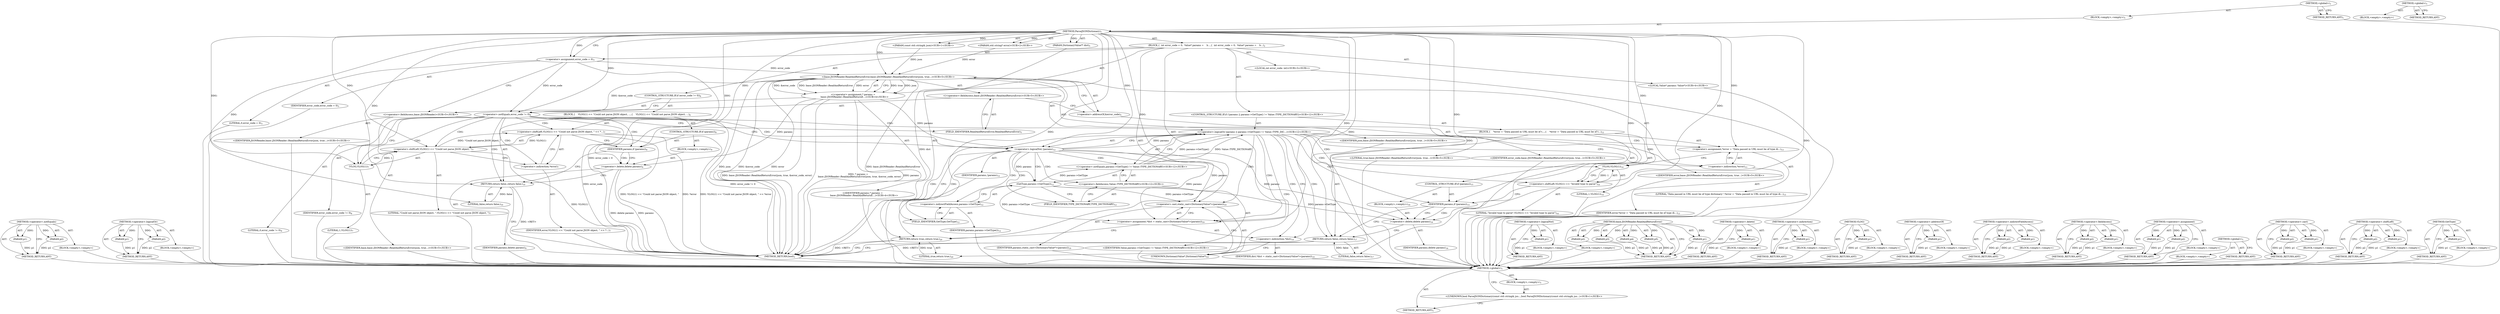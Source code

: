 digraph "&lt;global&gt;" {
vulnerable_143 [label=<(METHOD,&lt;operator&gt;.notEquals)>];
vulnerable_144 [label=<(PARAM,p1)>];
vulnerable_145 [label=<(PARAM,p2)>];
vulnerable_146 [label=<(BLOCK,&lt;empty&gt;,&lt;empty&gt;)>];
vulnerable_147 [label=<(METHOD_RETURN,ANY)>];
vulnerable_165 [label=<(METHOD,&lt;operator&gt;.logicalOr)>];
vulnerable_166 [label=<(PARAM,p1)>];
vulnerable_167 [label=<(PARAM,p2)>];
vulnerable_168 [label=<(BLOCK,&lt;empty&gt;,&lt;empty&gt;)>];
vulnerable_169 [label=<(METHOD_RETURN,ANY)>];
vulnerable_6 [label=<(METHOD,&lt;global&gt;)<SUB>1</SUB>>];
vulnerable_7 [label=<(BLOCK,&lt;empty&gt;,&lt;empty&gt;)<SUB>1</SUB>>];
vulnerable_8 [label=<(METHOD,ParseJSONDictionary)<SUB>1</SUB>>];
vulnerable_9 [label="<(PARAM,const std::string&amp; json)<SUB>1</SUB>>"];
vulnerable_10 [label=<(PARAM,DictionaryValue** dict)<SUB>1</SUB>>];
vulnerable_11 [label="<(PARAM,std::string* error)<SUB>2</SUB>>"];
vulnerable_12 [label=<(BLOCK,{
  int error_code = 0;
  Value* params =
    b...,{
  int error_code = 0;
  Value* params =
    b...)<SUB>2</SUB>>];
vulnerable_13 [label="<(LOCAL,int error_code: int)<SUB>3</SUB>>"];
vulnerable_14 [label=<(&lt;operator&gt;.assignment,error_code = 0)<SUB>3</SUB>>];
vulnerable_15 [label=<(IDENTIFIER,error_code,error_code = 0)<SUB>3</SUB>>];
vulnerable_16 [label=<(LITERAL,0,error_code = 0)<SUB>3</SUB>>];
vulnerable_17 [label="<(LOCAL,Value* params: Value*)<SUB>4</SUB>>"];
vulnerable_18 [label="<(&lt;operator&gt;.assignment,* params =
    base::JSONReader::ReadAndReturnE...)<SUB>4</SUB>>"];
vulnerable_19 [label="<(IDENTIFIER,params,* params =
    base::JSONReader::ReadAndReturnE...)<SUB>4</SUB>>"];
vulnerable_20 [label="<(base.JSONReader.ReadAndReturnError,base::JSONReader::ReadAndReturnError(json, true...)<SUB>5</SUB>>"];
vulnerable_21 [label="<(&lt;operator&gt;.fieldAccess,base::JSONReader::ReadAndReturnError)<SUB>5</SUB>>"];
vulnerable_22 [label="<(&lt;operator&gt;.fieldAccess,base::JSONReader)<SUB>5</SUB>>"];
vulnerable_23 [label="<(IDENTIFIER,base,base::JSONReader::ReadAndReturnError(json, true...)<SUB>5</SUB>>"];
vulnerable_24 [label="<(IDENTIFIER,JSONReader,base::JSONReader::ReadAndReturnError(json, true...)<SUB>5</SUB>>"];
vulnerable_25 [label=<(FIELD_IDENTIFIER,ReadAndReturnError,ReadAndReturnError)<SUB>5</SUB>>];
vulnerable_26 [label="<(IDENTIFIER,json,base::JSONReader::ReadAndReturnError(json, true...)<SUB>5</SUB>>"];
vulnerable_27 [label="<(LITERAL,true,base::JSONReader::ReadAndReturnError(json, true...)<SUB>5</SUB>>"];
vulnerable_28 [label=<(&lt;operator&gt;.addressOf,&amp;error_code)<SUB>5</SUB>>];
vulnerable_29 [label="<(IDENTIFIER,error_code,base::JSONReader::ReadAndReturnError(json, true...)<SUB>5</SUB>>"];
vulnerable_30 [label="<(IDENTIFIER,error,base::JSONReader::ReadAndReturnError(json, true...)<SUB>5</SUB>>"];
vulnerable_31 [label=<(CONTROL_STRUCTURE,IF,if (error_code != 0))<SUB>6</SUB>>];
vulnerable_32 [label=<(&lt;operator&gt;.notEquals,error_code != 0)<SUB>6</SUB>>];
vulnerable_33 [label=<(IDENTIFIER,error_code,error_code != 0)<SUB>6</SUB>>];
vulnerable_34 [label=<(LITERAL,0,error_code != 0)<SUB>6</SUB>>];
vulnerable_35 [label=<(BLOCK,{
    VLOG(1) &lt;&lt; &quot;Could not parse JSON object, ...,{
    VLOG(1) &lt;&lt; &quot;Could not parse JSON object, ...)<SUB>6</SUB>>];
vulnerable_36 [label=<(&lt;operator&gt;.shiftLeft,VLOG(1) &lt;&lt; &quot;Could not parse JSON object, &quot; &lt;&lt; *...)<SUB>7</SUB>>];
vulnerable_37 [label=<(&lt;operator&gt;.shiftLeft,VLOG(1) &lt;&lt; &quot;Could not parse JSON object, &quot;)<SUB>7</SUB>>];
vulnerable_38 [label=<(VLOG,VLOG(1))<SUB>7</SUB>>];
vulnerable_39 [label=<(LITERAL,1,VLOG(1))<SUB>7</SUB>>];
vulnerable_40 [label=<(LITERAL,&quot;Could not parse JSON object, &quot;,VLOG(1) &lt;&lt; &quot;Could not parse JSON object, &quot;)<SUB>7</SUB>>];
vulnerable_41 [label=<(&lt;operator&gt;.indirection,*error)<SUB>7</SUB>>];
vulnerable_42 [label=<(IDENTIFIER,error,VLOG(1) &lt;&lt; &quot;Could not parse JSON object, &quot; &lt;&lt; *...)<SUB>7</SUB>>];
vulnerable_43 [label=<(CONTROL_STRUCTURE,IF,if (params))<SUB>8</SUB>>];
vulnerable_44 [label=<(IDENTIFIER,params,if (params))<SUB>8</SUB>>];
vulnerable_45 [label=<(BLOCK,&lt;empty&gt;,&lt;empty&gt;)<SUB>9</SUB>>];
vulnerable_46 [label=<(&lt;operator&gt;.delete,delete params)<SUB>9</SUB>>];
vulnerable_47 [label=<(IDENTIFIER,params,delete params)<SUB>9</SUB>>];
vulnerable_48 [label=<(RETURN,return false;,return false;)<SUB>10</SUB>>];
vulnerable_49 [label=<(LITERAL,false,return false;)<SUB>10</SUB>>];
vulnerable_50 [label="<(CONTROL_STRUCTURE,IF,if (!params || params-&gt;GetType() != Value::TYPE_DICTIONARY))<SUB>12</SUB>>"];
vulnerable_51 [label="<(&lt;operator&gt;.logicalOr,!params || params-&gt;GetType() != Value::TYPE_DIC...)<SUB>12</SUB>>"];
vulnerable_52 [label=<(&lt;operator&gt;.logicalNot,!params)<SUB>12</SUB>>];
vulnerable_53 [label=<(IDENTIFIER,params,!params)<SUB>12</SUB>>];
vulnerable_54 [label="<(&lt;operator&gt;.notEquals,params-&gt;GetType() != Value::TYPE_DICTIONARY)<SUB>12</SUB>>"];
vulnerable_55 [label=<(GetType,params-&gt;GetType())<SUB>12</SUB>>];
vulnerable_56 [label=<(&lt;operator&gt;.indirectFieldAccess,params-&gt;GetType)<SUB>12</SUB>>];
vulnerable_57 [label=<(IDENTIFIER,params,params-&gt;GetType())<SUB>12</SUB>>];
vulnerable_58 [label=<(FIELD_IDENTIFIER,GetType,GetType)<SUB>12</SUB>>];
vulnerable_59 [label="<(&lt;operator&gt;.fieldAccess,Value::TYPE_DICTIONARY)<SUB>12</SUB>>"];
vulnerable_60 [label="<(IDENTIFIER,Value,params-&gt;GetType() != Value::TYPE_DICTIONARY)<SUB>12</SUB>>"];
vulnerable_61 [label=<(FIELD_IDENTIFIER,TYPE_DICTIONARY,TYPE_DICTIONARY)<SUB>12</SUB>>];
vulnerable_62 [label=<(BLOCK,{
    *error = &quot;Data passed in URL must be of t...,{
    *error = &quot;Data passed in URL must be of t...)<SUB>12</SUB>>];
vulnerable_63 [label=<(&lt;operator&gt;.assignment,*error = &quot;Data passed in URL must be of type di...)<SUB>13</SUB>>];
vulnerable_64 [label=<(&lt;operator&gt;.indirection,*error)<SUB>13</SUB>>];
vulnerable_65 [label=<(IDENTIFIER,error,*error = &quot;Data passed in URL must be of type di...)<SUB>13</SUB>>];
vulnerable_66 [label=<(LITERAL,&quot;Data passed in URL must be of type dictionary.&quot;,*error = &quot;Data passed in URL must be of type di...)<SUB>13</SUB>>];
vulnerable_67 [label=<(&lt;operator&gt;.shiftLeft,VLOG(1) &lt;&lt; &quot;Invalid type to parse&quot;)<SUB>14</SUB>>];
vulnerable_68 [label=<(VLOG,VLOG(1))<SUB>14</SUB>>];
vulnerable_69 [label=<(LITERAL,1,VLOG(1))<SUB>14</SUB>>];
vulnerable_70 [label=<(LITERAL,&quot;Invalid type to parse&quot;,VLOG(1) &lt;&lt; &quot;Invalid type to parse&quot;)<SUB>14</SUB>>];
vulnerable_71 [label=<(CONTROL_STRUCTURE,IF,if (params))<SUB>15</SUB>>];
vulnerable_72 [label=<(IDENTIFIER,params,if (params))<SUB>15</SUB>>];
vulnerable_73 [label=<(BLOCK,&lt;empty&gt;,&lt;empty&gt;)<SUB>16</SUB>>];
vulnerable_74 [label=<(&lt;operator&gt;.delete,delete params)<SUB>16</SUB>>];
vulnerable_75 [label=<(IDENTIFIER,params,delete params)<SUB>16</SUB>>];
vulnerable_76 [label=<(RETURN,return false;,return false;)<SUB>17</SUB>>];
vulnerable_77 [label=<(LITERAL,false,return false;)<SUB>17</SUB>>];
vulnerable_78 [label=<(&lt;operator&gt;.assignment,*dict = static_cast&lt;DictionaryValue*&gt;(params))<SUB>19</SUB>>];
vulnerable_79 [label=<(&lt;operator&gt;.indirection,*dict)<SUB>19</SUB>>];
vulnerable_80 [label=<(IDENTIFIER,dict,*dict = static_cast&lt;DictionaryValue*&gt;(params))<SUB>19</SUB>>];
vulnerable_81 [label=<(&lt;operator&gt;.cast,static_cast&lt;DictionaryValue*&gt;(params))<SUB>19</SUB>>];
vulnerable_82 [label=<(UNKNOWN,DictionaryValue*,DictionaryValue*)<SUB>19</SUB>>];
vulnerable_83 [label=<(IDENTIFIER,params,static_cast&lt;DictionaryValue*&gt;(params))<SUB>19</SUB>>];
vulnerable_84 [label=<(RETURN,return true;,return true;)<SUB>20</SUB>>];
vulnerable_85 [label=<(LITERAL,true,return true;)<SUB>20</SUB>>];
vulnerable_86 [label=<(METHOD_RETURN,bool)<SUB>1</SUB>>];
vulnerable_88 [label=<(METHOD_RETURN,ANY)<SUB>1</SUB>>];
vulnerable_170 [label=<(METHOD,&lt;operator&gt;.logicalNot)>];
vulnerable_171 [label=<(PARAM,p1)>];
vulnerable_172 [label=<(BLOCK,&lt;empty&gt;,&lt;empty&gt;)>];
vulnerable_173 [label=<(METHOD_RETURN,ANY)>];
vulnerable_126 [label=<(METHOD,base.JSONReader.ReadAndReturnError)>];
vulnerable_127 [label=<(PARAM,p1)>];
vulnerable_128 [label=<(PARAM,p2)>];
vulnerable_129 [label=<(PARAM,p3)>];
vulnerable_130 [label=<(PARAM,p4)>];
vulnerable_131 [label=<(PARAM,p5)>];
vulnerable_132 [label=<(BLOCK,&lt;empty&gt;,&lt;empty&gt;)>];
vulnerable_133 [label=<(METHOD_RETURN,ANY)>];
vulnerable_161 [label=<(METHOD,&lt;operator&gt;.delete)>];
vulnerable_162 [label=<(PARAM,p1)>];
vulnerable_163 [label=<(BLOCK,&lt;empty&gt;,&lt;empty&gt;)>];
vulnerable_164 [label=<(METHOD_RETURN,ANY)>];
vulnerable_157 [label=<(METHOD,&lt;operator&gt;.indirection)>];
vulnerable_158 [label=<(PARAM,p1)>];
vulnerable_159 [label=<(BLOCK,&lt;empty&gt;,&lt;empty&gt;)>];
vulnerable_160 [label=<(METHOD_RETURN,ANY)>];
vulnerable_153 [label=<(METHOD,VLOG)>];
vulnerable_154 [label=<(PARAM,p1)>];
vulnerable_155 [label=<(BLOCK,&lt;empty&gt;,&lt;empty&gt;)>];
vulnerable_156 [label=<(METHOD_RETURN,ANY)>];
vulnerable_139 [label=<(METHOD,&lt;operator&gt;.addressOf)>];
vulnerable_140 [label=<(PARAM,p1)>];
vulnerable_141 [label=<(BLOCK,&lt;empty&gt;,&lt;empty&gt;)>];
vulnerable_142 [label=<(METHOD_RETURN,ANY)>];
vulnerable_178 [label=<(METHOD,&lt;operator&gt;.indirectFieldAccess)>];
vulnerable_179 [label=<(PARAM,p1)>];
vulnerable_180 [label=<(PARAM,p2)>];
vulnerable_181 [label=<(BLOCK,&lt;empty&gt;,&lt;empty&gt;)>];
vulnerable_182 [label=<(METHOD_RETURN,ANY)>];
vulnerable_134 [label=<(METHOD,&lt;operator&gt;.fieldAccess)>];
vulnerable_135 [label=<(PARAM,p1)>];
vulnerable_136 [label=<(PARAM,p2)>];
vulnerable_137 [label=<(BLOCK,&lt;empty&gt;,&lt;empty&gt;)>];
vulnerable_138 [label=<(METHOD_RETURN,ANY)>];
vulnerable_121 [label=<(METHOD,&lt;operator&gt;.assignment)>];
vulnerable_122 [label=<(PARAM,p1)>];
vulnerable_123 [label=<(PARAM,p2)>];
vulnerable_124 [label=<(BLOCK,&lt;empty&gt;,&lt;empty&gt;)>];
vulnerable_125 [label=<(METHOD_RETURN,ANY)>];
vulnerable_115 [label=<(METHOD,&lt;global&gt;)<SUB>1</SUB>>];
vulnerable_116 [label=<(BLOCK,&lt;empty&gt;,&lt;empty&gt;)>];
vulnerable_117 [label=<(METHOD_RETURN,ANY)>];
vulnerable_183 [label=<(METHOD,&lt;operator&gt;.cast)>];
vulnerable_184 [label=<(PARAM,p1)>];
vulnerable_185 [label=<(PARAM,p2)>];
vulnerable_186 [label=<(BLOCK,&lt;empty&gt;,&lt;empty&gt;)>];
vulnerable_187 [label=<(METHOD_RETURN,ANY)>];
vulnerable_148 [label=<(METHOD,&lt;operator&gt;.shiftLeft)>];
vulnerable_149 [label=<(PARAM,p1)>];
vulnerable_150 [label=<(PARAM,p2)>];
vulnerable_151 [label=<(BLOCK,&lt;empty&gt;,&lt;empty&gt;)>];
vulnerable_152 [label=<(METHOD_RETURN,ANY)>];
vulnerable_174 [label=<(METHOD,GetType)>];
vulnerable_175 [label=<(PARAM,p1)>];
vulnerable_176 [label=<(BLOCK,&lt;empty&gt;,&lt;empty&gt;)>];
vulnerable_177 [label=<(METHOD_RETURN,ANY)>];
fixed_6 [label=<(METHOD,&lt;global&gt;)<SUB>1</SUB>>];
fixed_7 [label=<(BLOCK,&lt;empty&gt;,&lt;empty&gt;)<SUB>1</SUB>>];
fixed_8 [label="<(UNKNOWN,bool ParseJSONDictionary(const std::string&amp; jso...,bool ParseJSONDictionary(const std::string&amp; jso...)<SUB>1</SUB>>"];
fixed_9 [label=<(METHOD_RETURN,ANY)<SUB>1</SUB>>];
fixed_14 [label=<(METHOD,&lt;global&gt;)<SUB>1</SUB>>];
fixed_15 [label=<(BLOCK,&lt;empty&gt;,&lt;empty&gt;)>];
fixed_16 [label=<(METHOD_RETURN,ANY)>];
vulnerable_143 -> vulnerable_144  [key=0, label="AST: "];
vulnerable_143 -> vulnerable_144  [key=1, label="DDG: "];
vulnerable_143 -> vulnerable_146  [key=0, label="AST: "];
vulnerable_143 -> vulnerable_145  [key=0, label="AST: "];
vulnerable_143 -> vulnerable_145  [key=1, label="DDG: "];
vulnerable_143 -> vulnerable_147  [key=0, label="AST: "];
vulnerable_143 -> vulnerable_147  [key=1, label="CFG: "];
vulnerable_144 -> vulnerable_147  [key=0, label="DDG: p1"];
vulnerable_145 -> vulnerable_147  [key=0, label="DDG: p2"];
vulnerable_146 -> fixed_6  [key=0];
vulnerable_147 -> fixed_6  [key=0];
vulnerable_165 -> vulnerable_166  [key=0, label="AST: "];
vulnerable_165 -> vulnerable_166  [key=1, label="DDG: "];
vulnerable_165 -> vulnerable_168  [key=0, label="AST: "];
vulnerable_165 -> vulnerable_167  [key=0, label="AST: "];
vulnerable_165 -> vulnerable_167  [key=1, label="DDG: "];
vulnerable_165 -> vulnerable_169  [key=0, label="AST: "];
vulnerable_165 -> vulnerable_169  [key=1, label="CFG: "];
vulnerable_166 -> vulnerable_169  [key=0, label="DDG: p1"];
vulnerable_167 -> vulnerable_169  [key=0, label="DDG: p2"];
vulnerable_168 -> fixed_6  [key=0];
vulnerable_169 -> fixed_6  [key=0];
vulnerable_6 -> vulnerable_7  [key=0, label="AST: "];
vulnerable_6 -> vulnerable_88  [key=0, label="AST: "];
vulnerable_6 -> vulnerable_88  [key=1, label="CFG: "];
vulnerable_7 -> vulnerable_8  [key=0, label="AST: "];
vulnerable_8 -> vulnerable_9  [key=0, label="AST: "];
vulnerable_8 -> vulnerable_9  [key=1, label="DDG: "];
vulnerable_8 -> vulnerable_10  [key=0, label="AST: "];
vulnerable_8 -> vulnerable_10  [key=1, label="DDG: "];
vulnerable_8 -> vulnerable_11  [key=0, label="AST: "];
vulnerable_8 -> vulnerable_11  [key=1, label="DDG: "];
vulnerable_8 -> vulnerable_12  [key=0, label="AST: "];
vulnerable_8 -> vulnerable_86  [key=0, label="AST: "];
vulnerable_8 -> vulnerable_14  [key=0, label="CFG: "];
vulnerable_8 -> vulnerable_14  [key=1, label="DDG: "];
vulnerable_8 -> vulnerable_78  [key=0, label="DDG: "];
vulnerable_8 -> vulnerable_84  [key=0, label="DDG: "];
vulnerable_8 -> vulnerable_85  [key=0, label="DDG: "];
vulnerable_8 -> vulnerable_20  [key=0, label="DDG: "];
vulnerable_8 -> vulnerable_32  [key=0, label="DDG: "];
vulnerable_8 -> vulnerable_48  [key=0, label="DDG: "];
vulnerable_8 -> vulnerable_63  [key=0, label="DDG: "];
vulnerable_8 -> vulnerable_76  [key=0, label="DDG: "];
vulnerable_8 -> vulnerable_81  [key=0, label="DDG: "];
vulnerable_8 -> vulnerable_44  [key=0, label="DDG: "];
vulnerable_8 -> vulnerable_49  [key=0, label="DDG: "];
vulnerable_8 -> vulnerable_52  [key=0, label="DDG: "];
vulnerable_8 -> vulnerable_67  [key=0, label="DDG: "];
vulnerable_8 -> vulnerable_72  [key=0, label="DDG: "];
vulnerable_8 -> vulnerable_77  [key=0, label="DDG: "];
vulnerable_8 -> vulnerable_37  [key=0, label="DDG: "];
vulnerable_8 -> vulnerable_68  [key=0, label="DDG: "];
vulnerable_8 -> vulnerable_38  [key=0, label="DDG: "];
vulnerable_8 -> vulnerable_46  [key=0, label="DDG: "];
vulnerable_8 -> vulnerable_74  [key=0, label="DDG: "];
vulnerable_9 -> vulnerable_20  [key=0, label="DDG: json"];
vulnerable_10 -> vulnerable_86  [key=0, label="DDG: dict"];
vulnerable_11 -> vulnerable_20  [key=0, label="DDG: error"];
vulnerable_12 -> vulnerable_13  [key=0, label="AST: "];
vulnerable_12 -> vulnerable_14  [key=0, label="AST: "];
vulnerable_12 -> vulnerable_17  [key=0, label="AST: "];
vulnerable_12 -> vulnerable_18  [key=0, label="AST: "];
vulnerable_12 -> vulnerable_31  [key=0, label="AST: "];
vulnerable_12 -> vulnerable_50  [key=0, label="AST: "];
vulnerable_12 -> vulnerable_78  [key=0, label="AST: "];
vulnerable_12 -> vulnerable_84  [key=0, label="AST: "];
vulnerable_13 -> fixed_6  [key=0];
vulnerable_14 -> vulnerable_15  [key=0, label="AST: "];
vulnerable_14 -> vulnerable_16  [key=0, label="AST: "];
vulnerable_14 -> vulnerable_22  [key=0, label="CFG: "];
vulnerable_14 -> vulnerable_86  [key=0, label="DDG: error_code = 0"];
vulnerable_14 -> vulnerable_20  [key=0, label="DDG: error_code"];
vulnerable_14 -> vulnerable_32  [key=0, label="DDG: error_code"];
vulnerable_15 -> fixed_6  [key=0];
vulnerable_16 -> fixed_6  [key=0];
vulnerable_17 -> fixed_6  [key=0];
vulnerable_18 -> vulnerable_19  [key=0, label="AST: "];
vulnerable_18 -> vulnerable_20  [key=0, label="AST: "];
vulnerable_18 -> vulnerable_32  [key=0, label="CFG: "];
vulnerable_18 -> vulnerable_86  [key=0, label="DDG: params"];
vulnerable_18 -> vulnerable_86  [key=1, label="DDG: base::JSONReader::ReadAndReturnError(json, true, &amp;error_code, error)"];
vulnerable_18 -> vulnerable_86  [key=2, label="DDG: * params =
    base::JSONReader::ReadAndReturnError(json, true, &amp;error_code, error)"];
vulnerable_18 -> vulnerable_52  [key=0, label="DDG: params"];
vulnerable_18 -> vulnerable_46  [key=0, label="DDG: params"];
vulnerable_19 -> fixed_6  [key=0];
vulnerable_20 -> vulnerable_21  [key=0, label="AST: "];
vulnerable_20 -> vulnerable_26  [key=0, label="AST: "];
vulnerable_20 -> vulnerable_27  [key=0, label="AST: "];
vulnerable_20 -> vulnerable_28  [key=0, label="AST: "];
vulnerable_20 -> vulnerable_30  [key=0, label="AST: "];
vulnerable_20 -> vulnerable_18  [key=0, label="CFG: "];
vulnerable_20 -> vulnerable_18  [key=1, label="DDG: true"];
vulnerable_20 -> vulnerable_18  [key=2, label="DDG: json"];
vulnerable_20 -> vulnerable_18  [key=3, label="DDG: &amp;error_code"];
vulnerable_20 -> vulnerable_18  [key=4, label="DDG: base::JSONReader::ReadAndReturnError"];
vulnerable_20 -> vulnerable_18  [key=5, label="DDG: error"];
vulnerable_20 -> vulnerable_86  [key=0, label="DDG: base::JSONReader::ReadAndReturnError"];
vulnerable_20 -> vulnerable_86  [key=1, label="DDG: json"];
vulnerable_20 -> vulnerable_86  [key=2, label="DDG: &amp;error_code"];
vulnerable_20 -> vulnerable_86  [key=3, label="DDG: error"];
vulnerable_20 -> vulnerable_32  [key=0, label="DDG: &amp;error_code"];
vulnerable_21 -> vulnerable_22  [key=0, label="AST: "];
vulnerable_21 -> vulnerable_25  [key=0, label="AST: "];
vulnerable_21 -> vulnerable_28  [key=0, label="CFG: "];
vulnerable_22 -> vulnerable_23  [key=0, label="AST: "];
vulnerable_22 -> vulnerable_24  [key=0, label="AST: "];
vulnerable_22 -> vulnerable_25  [key=0, label="CFG: "];
vulnerable_23 -> fixed_6  [key=0];
vulnerable_24 -> fixed_6  [key=0];
vulnerable_25 -> vulnerable_21  [key=0, label="CFG: "];
vulnerable_26 -> fixed_6  [key=0];
vulnerable_27 -> fixed_6  [key=0];
vulnerable_28 -> vulnerable_29  [key=0, label="AST: "];
vulnerable_28 -> vulnerable_20  [key=0, label="CFG: "];
vulnerable_29 -> fixed_6  [key=0];
vulnerable_30 -> fixed_6  [key=0];
vulnerable_31 -> vulnerable_32  [key=0, label="AST: "];
vulnerable_31 -> vulnerable_35  [key=0, label="AST: "];
vulnerable_32 -> vulnerable_33  [key=0, label="AST: "];
vulnerable_32 -> vulnerable_34  [key=0, label="AST: "];
vulnerable_32 -> vulnerable_38  [key=0, label="CFG: "];
vulnerable_32 -> vulnerable_38  [key=1, label="CDG: "];
vulnerable_32 -> vulnerable_52  [key=0, label="CFG: "];
vulnerable_32 -> vulnerable_52  [key=1, label="CDG: "];
vulnerable_32 -> vulnerable_86  [key=0, label="DDG: error_code"];
vulnerable_32 -> vulnerable_86  [key=1, label="DDG: error_code != 0"];
vulnerable_32 -> vulnerable_48  [key=0, label="CDG: "];
vulnerable_32 -> vulnerable_51  [key=0, label="CDG: "];
vulnerable_32 -> vulnerable_36  [key=0, label="CDG: "];
vulnerable_32 -> vulnerable_37  [key=0, label="CDG: "];
vulnerable_32 -> vulnerable_41  [key=0, label="CDG: "];
vulnerable_32 -> vulnerable_44  [key=0, label="CDG: "];
vulnerable_33 -> fixed_6  [key=0];
vulnerable_34 -> fixed_6  [key=0];
vulnerable_35 -> vulnerable_36  [key=0, label="AST: "];
vulnerable_35 -> vulnerable_43  [key=0, label="AST: "];
vulnerable_35 -> vulnerable_48  [key=0, label="AST: "];
vulnerable_36 -> vulnerable_37  [key=0, label="AST: "];
vulnerable_36 -> vulnerable_41  [key=0, label="AST: "];
vulnerable_36 -> vulnerable_44  [key=0, label="CFG: "];
vulnerable_36 -> vulnerable_86  [key=0, label="DDG: VLOG(1) &lt;&lt; &quot;Could not parse JSON object, &quot;"];
vulnerable_36 -> vulnerable_86  [key=1, label="DDG: *error"];
vulnerable_36 -> vulnerable_86  [key=2, label="DDG: VLOG(1) &lt;&lt; &quot;Could not parse JSON object, &quot; &lt;&lt; *error"];
vulnerable_37 -> vulnerable_38  [key=0, label="AST: "];
vulnerable_37 -> vulnerable_40  [key=0, label="AST: "];
vulnerable_37 -> vulnerable_41  [key=0, label="CFG: "];
vulnerable_37 -> vulnerable_86  [key=0, label="DDG: VLOG(1)"];
vulnerable_37 -> vulnerable_36  [key=0, label="DDG: VLOG(1)"];
vulnerable_37 -> vulnerable_36  [key=1, label="DDG: &quot;Could not parse JSON object, &quot;"];
vulnerable_38 -> vulnerable_39  [key=0, label="AST: "];
vulnerable_38 -> vulnerable_37  [key=0, label="CFG: "];
vulnerable_38 -> vulnerable_37  [key=1, label="DDG: 1"];
vulnerable_39 -> fixed_6  [key=0];
vulnerable_40 -> fixed_6  [key=0];
vulnerable_41 -> vulnerable_42  [key=0, label="AST: "];
vulnerable_41 -> vulnerable_36  [key=0, label="CFG: "];
vulnerable_42 -> fixed_6  [key=0];
vulnerable_43 -> vulnerable_44  [key=0, label="AST: "];
vulnerable_43 -> vulnerable_45  [key=0, label="AST: "];
vulnerable_44 -> vulnerable_46  [key=0, label="CFG: "];
vulnerable_44 -> vulnerable_46  [key=1, label="CDG: "];
vulnerable_44 -> vulnerable_48  [key=0, label="CFG: "];
vulnerable_45 -> vulnerable_46  [key=0, label="AST: "];
vulnerable_46 -> vulnerable_47  [key=0, label="AST: "];
vulnerable_46 -> vulnerable_48  [key=0, label="CFG: "];
vulnerable_46 -> vulnerable_86  [key=0, label="DDG: params"];
vulnerable_46 -> vulnerable_86  [key=1, label="DDG: delete params"];
vulnerable_47 -> fixed_6  [key=0];
vulnerable_48 -> vulnerable_49  [key=0, label="AST: "];
vulnerable_48 -> vulnerable_86  [key=0, label="CFG: "];
vulnerable_48 -> vulnerable_86  [key=1, label="DDG: &lt;RET&gt;"];
vulnerable_49 -> vulnerable_48  [key=0, label="DDG: false"];
vulnerable_50 -> vulnerable_51  [key=0, label="AST: "];
vulnerable_50 -> vulnerable_62  [key=0, label="AST: "];
vulnerable_51 -> vulnerable_52  [key=0, label="AST: "];
vulnerable_51 -> vulnerable_54  [key=0, label="AST: "];
vulnerable_51 -> vulnerable_64  [key=0, label="CFG: "];
vulnerable_51 -> vulnerable_64  [key=1, label="CDG: "];
vulnerable_51 -> vulnerable_79  [key=0, label="CFG: "];
vulnerable_51 -> vulnerable_79  [key=1, label="CDG: "];
vulnerable_51 -> vulnerable_68  [key=0, label="CDG: "];
vulnerable_51 -> vulnerable_81  [key=0, label="CDG: "];
vulnerable_51 -> vulnerable_84  [key=0, label="CDG: "];
vulnerable_51 -> vulnerable_72  [key=0, label="CDG: "];
vulnerable_51 -> vulnerable_67  [key=0, label="CDG: "];
vulnerable_51 -> vulnerable_63  [key=0, label="CDG: "];
vulnerable_51 -> vulnerable_76  [key=0, label="CDG: "];
vulnerable_51 -> vulnerable_82  [key=0, label="CDG: "];
vulnerable_51 -> vulnerable_78  [key=0, label="CDG: "];
vulnerable_52 -> vulnerable_53  [key=0, label="AST: "];
vulnerable_52 -> vulnerable_51  [key=0, label="CFG: "];
vulnerable_52 -> vulnerable_51  [key=1, label="DDG: params"];
vulnerable_52 -> vulnerable_58  [key=0, label="CFG: "];
vulnerable_52 -> vulnerable_58  [key=1, label="CDG: "];
vulnerable_52 -> vulnerable_78  [key=0, label="DDG: params"];
vulnerable_52 -> vulnerable_81  [key=0, label="DDG: params"];
vulnerable_52 -> vulnerable_55  [key=0, label="DDG: params"];
vulnerable_52 -> vulnerable_55  [key=1, label="CDG: "];
vulnerable_52 -> vulnerable_74  [key=0, label="DDG: params"];
vulnerable_52 -> vulnerable_61  [key=0, label="CDG: "];
vulnerable_52 -> vulnerable_56  [key=0, label="CDG: "];
vulnerable_52 -> vulnerable_59  [key=0, label="CDG: "];
vulnerable_52 -> vulnerable_54  [key=0, label="CDG: "];
vulnerable_53 -> fixed_6  [key=0];
vulnerable_54 -> vulnerable_55  [key=0, label="AST: "];
vulnerable_54 -> vulnerable_59  [key=0, label="AST: "];
vulnerable_54 -> vulnerable_51  [key=0, label="CFG: "];
vulnerable_54 -> vulnerable_51  [key=1, label="DDG: params-&gt;GetType()"];
vulnerable_54 -> vulnerable_51  [key=2, label="DDG: Value::TYPE_DICTIONARY"];
vulnerable_55 -> vulnerable_56  [key=0, label="AST: "];
vulnerable_55 -> vulnerable_61  [key=0, label="CFG: "];
vulnerable_55 -> vulnerable_78  [key=0, label="DDG: params-&gt;GetType"];
vulnerable_55 -> vulnerable_81  [key=0, label="DDG: params-&gt;GetType"];
vulnerable_55 -> vulnerable_54  [key=0, label="DDG: params-&gt;GetType"];
vulnerable_55 -> vulnerable_74  [key=0, label="DDG: params-&gt;GetType"];
vulnerable_56 -> vulnerable_57  [key=0, label="AST: "];
vulnerable_56 -> vulnerable_58  [key=0, label="AST: "];
vulnerable_56 -> vulnerable_55  [key=0, label="CFG: "];
vulnerable_57 -> fixed_6  [key=0];
vulnerable_58 -> vulnerable_56  [key=0, label="CFG: "];
vulnerable_59 -> vulnerable_60  [key=0, label="AST: "];
vulnerable_59 -> vulnerable_61  [key=0, label="AST: "];
vulnerable_59 -> vulnerable_54  [key=0, label="CFG: "];
vulnerable_60 -> fixed_6  [key=0];
vulnerable_61 -> vulnerable_59  [key=0, label="CFG: "];
vulnerable_62 -> vulnerable_63  [key=0, label="AST: "];
vulnerable_62 -> vulnerable_67  [key=0, label="AST: "];
vulnerable_62 -> vulnerable_71  [key=0, label="AST: "];
vulnerable_62 -> vulnerable_76  [key=0, label="AST: "];
vulnerable_63 -> vulnerable_64  [key=0, label="AST: "];
vulnerable_63 -> vulnerable_66  [key=0, label="AST: "];
vulnerable_63 -> vulnerable_68  [key=0, label="CFG: "];
vulnerable_64 -> vulnerable_65  [key=0, label="AST: "];
vulnerable_64 -> vulnerable_63  [key=0, label="CFG: "];
vulnerable_65 -> fixed_6  [key=0];
vulnerable_66 -> fixed_6  [key=0];
vulnerable_67 -> vulnerable_68  [key=0, label="AST: "];
vulnerable_67 -> vulnerable_70  [key=0, label="AST: "];
vulnerable_67 -> vulnerable_72  [key=0, label="CFG: "];
vulnerable_68 -> vulnerable_69  [key=0, label="AST: "];
vulnerable_68 -> vulnerable_67  [key=0, label="CFG: "];
vulnerable_68 -> vulnerable_67  [key=1, label="DDG: 1"];
vulnerable_69 -> fixed_6  [key=0];
vulnerable_70 -> fixed_6  [key=0];
vulnerable_71 -> vulnerable_72  [key=0, label="AST: "];
vulnerable_71 -> vulnerable_73  [key=0, label="AST: "];
vulnerable_72 -> vulnerable_74  [key=0, label="CFG: "];
vulnerable_72 -> vulnerable_74  [key=1, label="CDG: "];
vulnerable_72 -> vulnerable_76  [key=0, label="CFG: "];
vulnerable_73 -> vulnerable_74  [key=0, label="AST: "];
vulnerable_74 -> vulnerable_75  [key=0, label="AST: "];
vulnerable_74 -> vulnerable_76  [key=0, label="CFG: "];
vulnerable_75 -> fixed_6  [key=0];
vulnerable_76 -> vulnerable_77  [key=0, label="AST: "];
vulnerable_76 -> vulnerable_86  [key=0, label="CFG: "];
vulnerable_76 -> vulnerable_86  [key=1, label="DDG: &lt;RET&gt;"];
vulnerable_77 -> vulnerable_76  [key=0, label="DDG: false"];
vulnerable_78 -> vulnerable_79  [key=0, label="AST: "];
vulnerable_78 -> vulnerable_81  [key=0, label="AST: "];
vulnerable_78 -> vulnerable_84  [key=0, label="CFG: "];
vulnerable_79 -> vulnerable_80  [key=0, label="AST: "];
vulnerable_79 -> vulnerable_82  [key=0, label="CFG: "];
vulnerable_80 -> fixed_6  [key=0];
vulnerable_81 -> vulnerable_82  [key=0, label="AST: "];
vulnerable_81 -> vulnerable_83  [key=0, label="AST: "];
vulnerable_81 -> vulnerable_78  [key=0, label="CFG: "];
vulnerable_82 -> vulnerable_81  [key=0, label="CFG: "];
vulnerable_83 -> fixed_6  [key=0];
vulnerable_84 -> vulnerable_85  [key=0, label="AST: "];
vulnerable_84 -> vulnerable_86  [key=0, label="CFG: "];
vulnerable_84 -> vulnerable_86  [key=1, label="DDG: &lt;RET&gt;"];
vulnerable_85 -> vulnerable_84  [key=0, label="DDG: true"];
vulnerable_86 -> fixed_6  [key=0];
vulnerable_88 -> fixed_6  [key=0];
vulnerable_170 -> vulnerable_171  [key=0, label="AST: "];
vulnerable_170 -> vulnerable_171  [key=1, label="DDG: "];
vulnerable_170 -> vulnerable_172  [key=0, label="AST: "];
vulnerable_170 -> vulnerable_173  [key=0, label="AST: "];
vulnerable_170 -> vulnerable_173  [key=1, label="CFG: "];
vulnerable_171 -> vulnerable_173  [key=0, label="DDG: p1"];
vulnerable_172 -> fixed_6  [key=0];
vulnerable_173 -> fixed_6  [key=0];
vulnerable_126 -> vulnerable_127  [key=0, label="AST: "];
vulnerable_126 -> vulnerable_127  [key=1, label="DDG: "];
vulnerable_126 -> vulnerable_132  [key=0, label="AST: "];
vulnerable_126 -> vulnerable_128  [key=0, label="AST: "];
vulnerable_126 -> vulnerable_128  [key=1, label="DDG: "];
vulnerable_126 -> vulnerable_133  [key=0, label="AST: "];
vulnerable_126 -> vulnerable_133  [key=1, label="CFG: "];
vulnerable_126 -> vulnerable_129  [key=0, label="AST: "];
vulnerable_126 -> vulnerable_129  [key=1, label="DDG: "];
vulnerable_126 -> vulnerable_130  [key=0, label="AST: "];
vulnerable_126 -> vulnerable_130  [key=1, label="DDG: "];
vulnerable_126 -> vulnerable_131  [key=0, label="AST: "];
vulnerable_126 -> vulnerable_131  [key=1, label="DDG: "];
vulnerable_127 -> vulnerable_133  [key=0, label="DDG: p1"];
vulnerable_128 -> vulnerable_133  [key=0, label="DDG: p2"];
vulnerable_129 -> vulnerable_133  [key=0, label="DDG: p3"];
vulnerable_130 -> vulnerable_133  [key=0, label="DDG: p4"];
vulnerable_131 -> vulnerable_133  [key=0, label="DDG: p5"];
vulnerable_132 -> fixed_6  [key=0];
vulnerable_133 -> fixed_6  [key=0];
vulnerable_161 -> vulnerable_162  [key=0, label="AST: "];
vulnerable_161 -> vulnerable_162  [key=1, label="DDG: "];
vulnerable_161 -> vulnerable_163  [key=0, label="AST: "];
vulnerable_161 -> vulnerable_164  [key=0, label="AST: "];
vulnerable_161 -> vulnerable_164  [key=1, label="CFG: "];
vulnerable_162 -> vulnerable_164  [key=0, label="DDG: p1"];
vulnerable_163 -> fixed_6  [key=0];
vulnerable_164 -> fixed_6  [key=0];
vulnerable_157 -> vulnerable_158  [key=0, label="AST: "];
vulnerable_157 -> vulnerable_158  [key=1, label="DDG: "];
vulnerable_157 -> vulnerable_159  [key=0, label="AST: "];
vulnerable_157 -> vulnerable_160  [key=0, label="AST: "];
vulnerable_157 -> vulnerable_160  [key=1, label="CFG: "];
vulnerable_158 -> vulnerable_160  [key=0, label="DDG: p1"];
vulnerable_159 -> fixed_6  [key=0];
vulnerable_160 -> fixed_6  [key=0];
vulnerable_153 -> vulnerable_154  [key=0, label="AST: "];
vulnerable_153 -> vulnerable_154  [key=1, label="DDG: "];
vulnerable_153 -> vulnerable_155  [key=0, label="AST: "];
vulnerable_153 -> vulnerable_156  [key=0, label="AST: "];
vulnerable_153 -> vulnerable_156  [key=1, label="CFG: "];
vulnerable_154 -> vulnerable_156  [key=0, label="DDG: p1"];
vulnerable_155 -> fixed_6  [key=0];
vulnerable_156 -> fixed_6  [key=0];
vulnerable_139 -> vulnerable_140  [key=0, label="AST: "];
vulnerable_139 -> vulnerable_140  [key=1, label="DDG: "];
vulnerable_139 -> vulnerable_141  [key=0, label="AST: "];
vulnerable_139 -> vulnerable_142  [key=0, label="AST: "];
vulnerable_139 -> vulnerable_142  [key=1, label="CFG: "];
vulnerable_140 -> vulnerable_142  [key=0, label="DDG: p1"];
vulnerable_141 -> fixed_6  [key=0];
vulnerable_142 -> fixed_6  [key=0];
vulnerable_178 -> vulnerable_179  [key=0, label="AST: "];
vulnerable_178 -> vulnerable_179  [key=1, label="DDG: "];
vulnerable_178 -> vulnerable_181  [key=0, label="AST: "];
vulnerable_178 -> vulnerable_180  [key=0, label="AST: "];
vulnerable_178 -> vulnerable_180  [key=1, label="DDG: "];
vulnerable_178 -> vulnerable_182  [key=0, label="AST: "];
vulnerable_178 -> vulnerable_182  [key=1, label="CFG: "];
vulnerable_179 -> vulnerable_182  [key=0, label="DDG: p1"];
vulnerable_180 -> vulnerable_182  [key=0, label="DDG: p2"];
vulnerable_181 -> fixed_6  [key=0];
vulnerable_182 -> fixed_6  [key=0];
vulnerable_134 -> vulnerable_135  [key=0, label="AST: "];
vulnerable_134 -> vulnerable_135  [key=1, label="DDG: "];
vulnerable_134 -> vulnerable_137  [key=0, label="AST: "];
vulnerable_134 -> vulnerable_136  [key=0, label="AST: "];
vulnerable_134 -> vulnerable_136  [key=1, label="DDG: "];
vulnerable_134 -> vulnerable_138  [key=0, label="AST: "];
vulnerable_134 -> vulnerable_138  [key=1, label="CFG: "];
vulnerable_135 -> vulnerable_138  [key=0, label="DDG: p1"];
vulnerable_136 -> vulnerable_138  [key=0, label="DDG: p2"];
vulnerable_137 -> fixed_6  [key=0];
vulnerable_138 -> fixed_6  [key=0];
vulnerable_121 -> vulnerable_122  [key=0, label="AST: "];
vulnerable_121 -> vulnerable_122  [key=1, label="DDG: "];
vulnerable_121 -> vulnerable_124  [key=0, label="AST: "];
vulnerable_121 -> vulnerable_123  [key=0, label="AST: "];
vulnerable_121 -> vulnerable_123  [key=1, label="DDG: "];
vulnerable_121 -> vulnerable_125  [key=0, label="AST: "];
vulnerable_121 -> vulnerable_125  [key=1, label="CFG: "];
vulnerable_122 -> vulnerable_125  [key=0, label="DDG: p1"];
vulnerable_123 -> vulnerable_125  [key=0, label="DDG: p2"];
vulnerable_124 -> fixed_6  [key=0];
vulnerable_125 -> fixed_6  [key=0];
vulnerable_115 -> vulnerable_116  [key=0, label="AST: "];
vulnerable_115 -> vulnerable_117  [key=0, label="AST: "];
vulnerable_115 -> vulnerable_117  [key=1, label="CFG: "];
vulnerable_116 -> fixed_6  [key=0];
vulnerable_117 -> fixed_6  [key=0];
vulnerable_183 -> vulnerable_184  [key=0, label="AST: "];
vulnerable_183 -> vulnerable_184  [key=1, label="DDG: "];
vulnerable_183 -> vulnerable_186  [key=0, label="AST: "];
vulnerable_183 -> vulnerable_185  [key=0, label="AST: "];
vulnerable_183 -> vulnerable_185  [key=1, label="DDG: "];
vulnerable_183 -> vulnerable_187  [key=0, label="AST: "];
vulnerable_183 -> vulnerable_187  [key=1, label="CFG: "];
vulnerable_184 -> vulnerable_187  [key=0, label="DDG: p1"];
vulnerable_185 -> vulnerable_187  [key=0, label="DDG: p2"];
vulnerable_186 -> fixed_6  [key=0];
vulnerable_187 -> fixed_6  [key=0];
vulnerable_148 -> vulnerable_149  [key=0, label="AST: "];
vulnerable_148 -> vulnerable_149  [key=1, label="DDG: "];
vulnerable_148 -> vulnerable_151  [key=0, label="AST: "];
vulnerable_148 -> vulnerable_150  [key=0, label="AST: "];
vulnerable_148 -> vulnerable_150  [key=1, label="DDG: "];
vulnerable_148 -> vulnerable_152  [key=0, label="AST: "];
vulnerable_148 -> vulnerable_152  [key=1, label="CFG: "];
vulnerable_149 -> vulnerable_152  [key=0, label="DDG: p1"];
vulnerable_150 -> vulnerable_152  [key=0, label="DDG: p2"];
vulnerable_151 -> fixed_6  [key=0];
vulnerable_152 -> fixed_6  [key=0];
vulnerable_174 -> vulnerable_175  [key=0, label="AST: "];
vulnerable_174 -> vulnerable_175  [key=1, label="DDG: "];
vulnerable_174 -> vulnerable_176  [key=0, label="AST: "];
vulnerable_174 -> vulnerable_177  [key=0, label="AST: "];
vulnerable_174 -> vulnerable_177  [key=1, label="CFG: "];
vulnerable_175 -> vulnerable_177  [key=0, label="DDG: p1"];
vulnerable_176 -> fixed_6  [key=0];
vulnerable_177 -> fixed_6  [key=0];
fixed_6 -> fixed_7  [key=0, label="AST: "];
fixed_6 -> fixed_9  [key=0, label="AST: "];
fixed_6 -> fixed_8  [key=0, label="CFG: "];
fixed_7 -> fixed_8  [key=0, label="AST: "];
fixed_8 -> fixed_9  [key=0, label="CFG: "];
fixed_14 -> fixed_15  [key=0, label="AST: "];
fixed_14 -> fixed_16  [key=0, label="AST: "];
fixed_14 -> fixed_16  [key=1, label="CFG: "];
}
